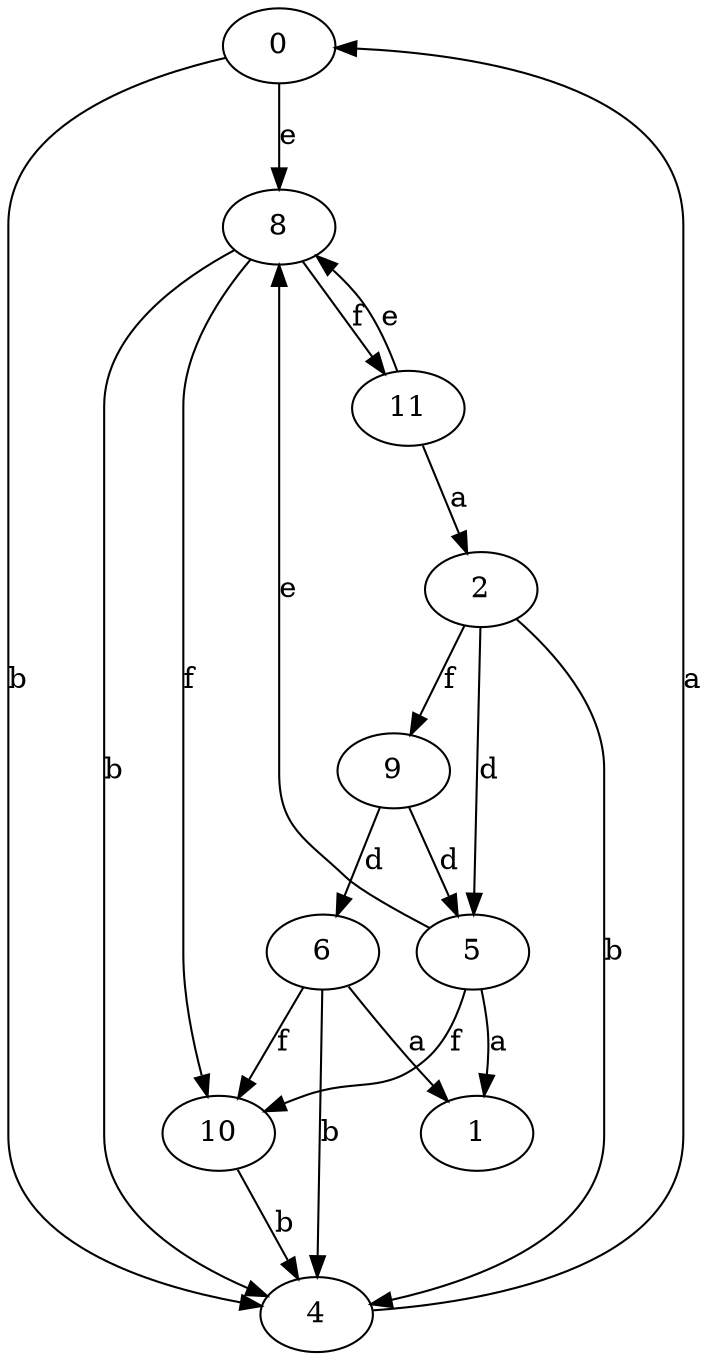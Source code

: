strict digraph  {
0;
1;
2;
4;
5;
6;
8;
9;
10;
11;
0 -> 4  [label=b];
0 -> 8  [label=e];
2 -> 4  [label=b];
2 -> 5  [label=d];
2 -> 9  [label=f];
4 -> 0  [label=a];
5 -> 1  [label=a];
5 -> 8  [label=e];
5 -> 10  [label=f];
6 -> 1  [label=a];
6 -> 4  [label=b];
6 -> 10  [label=f];
8 -> 4  [label=b];
8 -> 10  [label=f];
8 -> 11  [label=f];
9 -> 5  [label=d];
9 -> 6  [label=d];
10 -> 4  [label=b];
11 -> 2  [label=a];
11 -> 8  [label=e];
}
